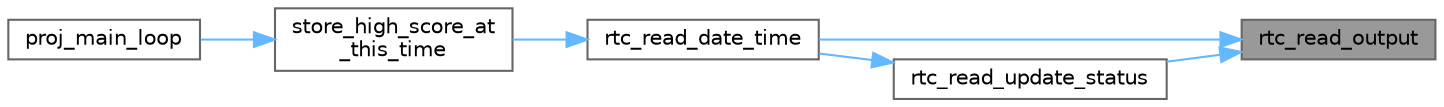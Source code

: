 digraph "rtc_read_output"
{
 // LATEX_PDF_SIZE
  bgcolor="transparent";
  edge [fontname=Helvetica,fontsize=10,labelfontname=Helvetica,labelfontsize=10];
  node [fontname=Helvetica,fontsize=10,shape=box,height=0.2,width=0.4];
  rankdir="RL";
  Node1 [id="Node000001",label="rtc_read_output",height=0.2,width=0.4,color="gray40", fillcolor="grey60", style="filled", fontcolor="black",tooltip="Subscribes and enables RTC interrupts."];
  Node1 -> Node2 [id="edge6_Node000001_Node000002",dir="back",color="steelblue1",style="solid",tooltip=" "];
  Node2 [id="Node000002",label="rtc_read_date_time",height=0.2,width=0.4,color="grey40", fillcolor="white", style="filled",URL="$rtc_8c.html#ad729e25c57b33567133bb039c8849184",tooltip="Reads the date and time from the RTC."];
  Node2 -> Node3 [id="edge7_Node000002_Node000003",dir="back",color="steelblue1",style="solid",tooltip=" "];
  Node3 [id="Node000003",label="store_high_score_at\l_this_time",height=0.2,width=0.4,color="grey40", fillcolor="white", style="filled",URL="$game__state_8c.html#ac05b2eb6acb6c4f562706b860b367919",tooltip="Stores the high score at the current time."];
  Node3 -> Node4 [id="edge8_Node000003_Node000004",dir="back",color="steelblue1",style="solid",tooltip=" "];
  Node4 [id="Node000004",label="proj_main_loop",height=0.2,width=0.4,color="grey40", fillcolor="white", style="filled",URL="$main_8c.html#a2a16f651eccbd248e1ad3b3b924b143b",tooltip="Main loop of the game."];
  Node1 -> Node5 [id="edge9_Node000001_Node000005",dir="back",color="steelblue1",style="solid",tooltip=" "];
  Node5 [id="Node000005",label="rtc_read_update_status",height=0.2,width=0.4,color="grey40", fillcolor="white", style="filled",URL="$rtc_8c.html#a3c1c44bff75e5f869f0a2d046ec447c4",tooltip="Reads the update status of the RTC."];
  Node5 -> Node2 [id="edge10_Node000005_Node000002",dir="back",color="steelblue1",style="solid",tooltip=" "];
}
